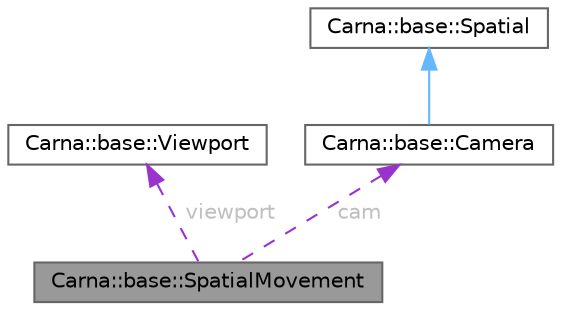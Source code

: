 digraph "Carna::base::SpatialMovement"
{
 // LATEX_PDF_SIZE
  bgcolor="transparent";
  edge [fontname=Helvetica,fontsize=10,labelfontname=Helvetica,labelfontsize=10];
  node [fontname=Helvetica,fontsize=10,shape=box,height=0.2,width=0.4];
  Node1 [id="Node000001",label="Carna::base::SpatialMovement",height=0.2,width=0.4,color="gray40", fillcolor="grey60", style="filled", fontcolor="black",tooltip="Handles the displacement of a Spatial object in a drag-&-drop like manner."];
  Node2 -> Node1 [id="edge1_Node000001_Node000002",dir="back",color="darkorchid3",style="dashed",tooltip=" ",label=" viewport",fontcolor="grey" ];
  Node2 [id="Node000002",label="Carna::base::Viewport",height=0.2,width=0.4,color="gray40", fillcolor="white", style="filled",URL="$classCarna_1_1base_1_1Viewport.html",tooltip="Defines a rendering viewport. The viewport is a property of the current OpenGL context."];
  Node3 -> Node1 [id="edge2_Node000001_Node000003",dir="back",color="darkorchid3",style="dashed",tooltip=" ",label=" cam",fontcolor="grey" ];
  Node3 [id="Node000003",label="Carna::base::Camera",height=0.2,width=0.4,color="gray40", fillcolor="white", style="filled",URL="$classCarna_1_1base_1_1Camera.html",tooltip="Represents the point-of-view and defines the 3D to 2D projection."];
  Node4 -> Node3 [id="edge3_Node000003_Node000004",dir="back",color="steelblue1",style="solid",tooltip=" "];
  Node4 [id="Node000004",label="Carna::base::Spatial",height=0.2,width=0.4,color="gray40", fillcolor="white", style="filled",URL="$classCarna_1_1base_1_1Spatial.html",tooltip="Represents a spatial scene element. It's location is determined relatively to another spatial that is..."];
}
